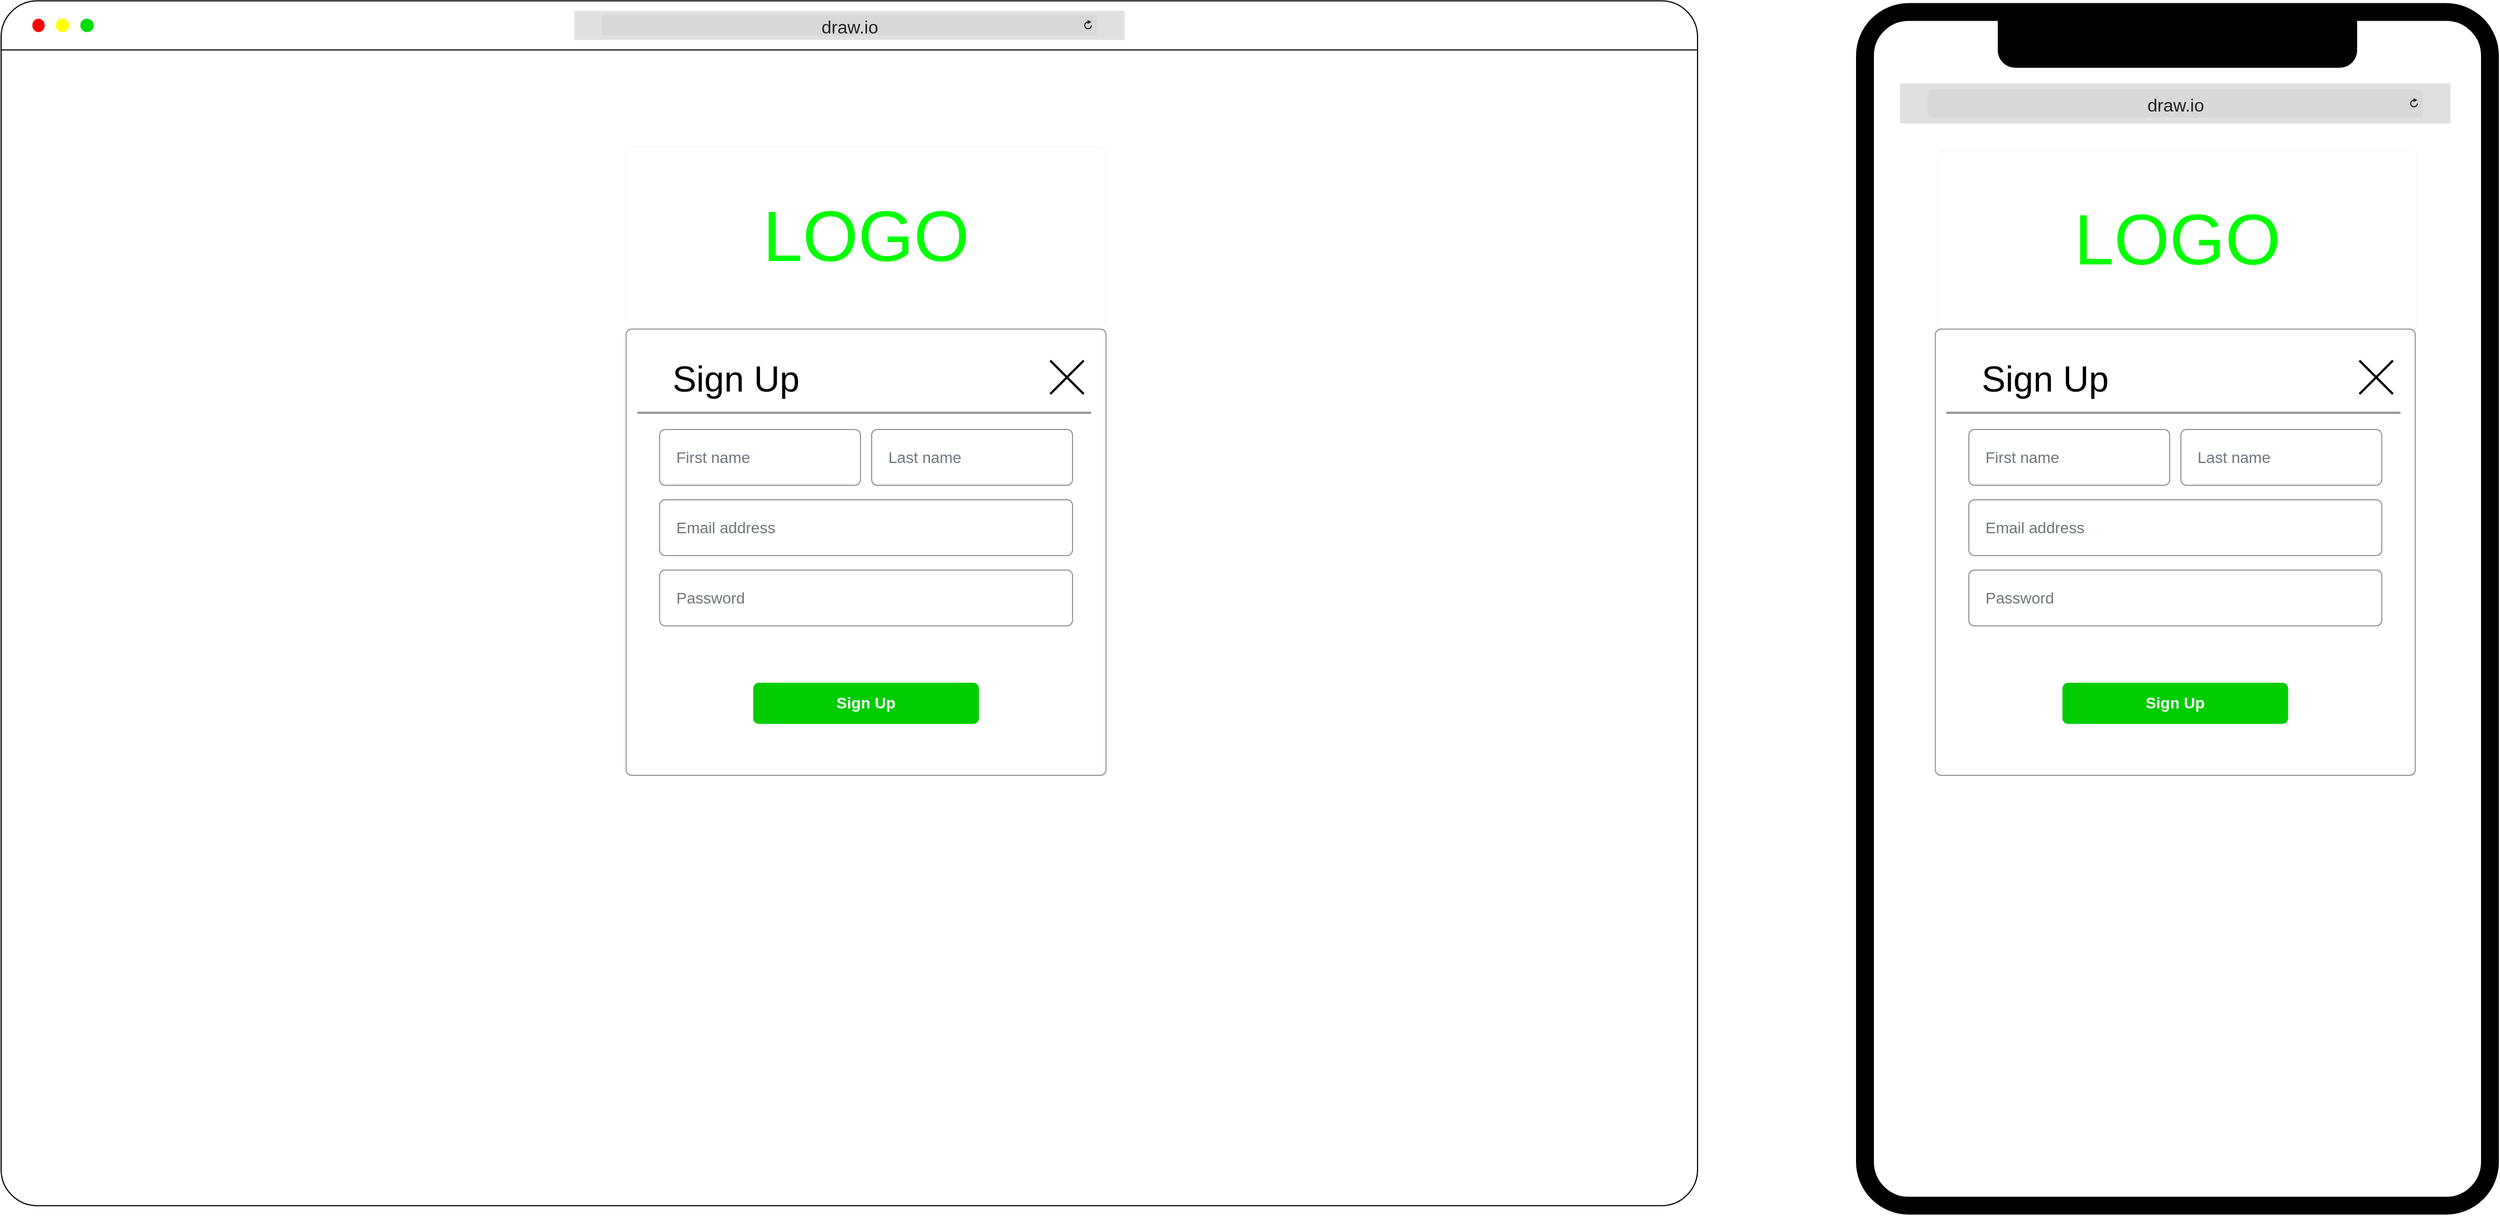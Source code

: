 <mxfile>
    <diagram id="pCfGBcpmatCTVATunNJO" name="ページ1">
        <mxGraphModel dx="3147" dy="1433" grid="1" gridSize="10" guides="1" tooltips="1" connect="1" arrows="1" fold="1" page="1" pageScale="1" pageWidth="827" pageHeight="1169" math="0" shadow="0">
            <root>
                <mxCell id="0"/>
                <mxCell id="1" parent="0"/>
                <mxCell id="41" value="" style="rounded=1;whiteSpace=wrap;html=1;arcSize=3;fontColor=default;" parent="1" vertex="1">
                    <mxGeometry x="-1510" y="48.75" width="1520" height="1080" as="geometry"/>
                </mxCell>
                <mxCell id="42" value="" style="line;strokeWidth=1;html=1;strokeColor=#000000;rounded=1;" parent="1" vertex="1">
                    <mxGeometry x="-1510" y="87.75" width="1520" height="10" as="geometry"/>
                </mxCell>
                <mxCell id="43" value="" style="verticalLabelPosition=bottom;labelBackgroundColor=default;verticalAlign=top;shadow=0;dashed=0;strokeWidth=2;shape=mxgraph.ios7.misc.add;fillColor=#00DD00;strokeColor=none;sketch=0;fontColor=default;html=1;rounded=1;" parent="1" vertex="1">
                    <mxGeometry x="-1439" y="64.75" width="12" height="12" as="geometry"/>
                </mxCell>
                <mxCell id="44" value="" style="html=1;verticalLabelPosition=bottom;labelBackgroundColor=#ffffff;verticalAlign=top;shadow=0;dashed=0;strokeWidth=2;shape=mxgraph.ios7.misc.delete;fillColor=#ff0000;strokeColor=none;sketch=0;rounded=1;" parent="1" vertex="1">
                    <mxGeometry x="-1482" y="64.75" width="11" height="12" as="geometry"/>
                </mxCell>
                <mxCell id="45" value="" style="html=1;verticalLabelPosition=bottom;labelBackgroundColor=#ffffff;verticalAlign=top;shadow=0;dashed=0;strokeWidth=2;shape=mxgraph.ios7.misc.delete;fillColor=#FFFF00;strokeColor=none;sketch=0;rounded=1;" parent="1" vertex="1">
                    <mxGeometry x="-1461" y="64.75" width="12" height="12" as="geometry"/>
                </mxCell>
                <mxCell id="46" value="&lt;font style=&quot;font-size: 16px&quot;&gt;draw.io&lt;/font&gt;" style="html=1;strokeWidth=1;shadow=0;dashed=0;shape=mxgraph.ios7ui.url;fillColor=#e0e0e0;strokeColor=#c0c0c0;buttonText=;strokeColor2=#222222;fontColor=#222222;fontSize=8;spacingTop=2;align=center;rounded=1;" parent="1" vertex="1">
                    <mxGeometry x="-996.56" y="57.75" width="493.13" height="26" as="geometry"/>
                </mxCell>
                <mxCell id="50" value="" style="rounded=1;whiteSpace=wrap;html=1;arcSize=7;fontColor=default;strokeWidth=16;" parent="1" vertex="1">
                    <mxGeometry x="160" y="58.75" width="560" height="1070" as="geometry"/>
                </mxCell>
                <mxCell id="60" value="" style="rounded=1;whiteSpace=wrap;html=1;shadow=0;fontSize=27;fontColor=#FFFFFF;strokeColor=#000000;strokeWidth=2;fillColor=#000000;gradientColor=none;arcSize=27;" parent="1" vertex="1">
                    <mxGeometry x="280" y="53.75" width="320" height="54" as="geometry"/>
                </mxCell>
                <mxCell id="61" value="&lt;font style=&quot;font-size: 16px&quot;&gt;draw.io&lt;/font&gt;" style="html=1;strokeWidth=1;shadow=0;dashed=0;shape=mxgraph.ios7ui.url;fillColor=#e0e0e0;strokeColor=#c0c0c0;buttonText=;strokeColor2=#222222;fontColor=#222222;fontSize=8;spacingTop=2;align=center;rounded=1;" parent="1" vertex="1">
                    <mxGeometry x="191.5" y="122.75" width="493.13" height="36" as="geometry"/>
                </mxCell>
                <mxCell id="80" value="" style="html=1;shadow=0;dashed=0;shape=mxgraph.bootstrap.rrect;rSize=5;fillColor=#FFFFFF;strokeColor=#999999;fontSize=72;fontColor=#00CC00;" parent="1" vertex="1">
                    <mxGeometry x="-950" y="343" width="430" height="400" as="geometry"/>
                </mxCell>
                <mxCell id="81" value="First name" style="html=1;shadow=0;dashed=0;shape=mxgraph.bootstrap.rrect;rSize=5;fillColor=none;strokeColor=#999999;align=left;spacing=15;fontSize=14;fontColor=#6C767D;" parent="80" vertex="1">
                    <mxGeometry width="180" height="50" relative="1" as="geometry">
                        <mxPoint x="30" y="90" as="offset"/>
                    </mxGeometry>
                </mxCell>
                <mxCell id="82" value="Password" style="html=1;shadow=0;dashed=0;shape=mxgraph.bootstrap.rrect;rSize=5;fillColor=none;strokeColor=#999999;align=left;spacing=15;fontSize=14;fontColor=#6C767D;" parent="80" vertex="1">
                    <mxGeometry width="370" height="50" relative="1" as="geometry">
                        <mxPoint x="30" y="216" as="offset"/>
                    </mxGeometry>
                </mxCell>
                <mxCell id="84" value="" style="shape=line;strokeColor=#999999;perimeter=none;resizeWidth=1;fontSize=72;fontColor=#00CC00;strokeWidth=2;sketch=0;" parent="80" vertex="1">
                    <mxGeometry width="406.757" height="10" relative="1" as="geometry">
                        <mxPoint x="10" y="70" as="offset"/>
                    </mxGeometry>
                </mxCell>
                <mxCell id="86" value="Sign Up" style="html=1;shadow=0;dashed=0;shape=mxgraph.bootstrap.rrect;rSize=5;strokeColor=none;strokeWidth=1;fillColor=#00CC00;fontColor=#FFFFFF;whiteSpace=wrap;align=center;verticalAlign=middle;spacingLeft=0;fontStyle=1;fontSize=14;spacing=5;" parent="80" vertex="1">
                    <mxGeometry x="113.882" y="317.002" width="202.228" height="36.905" as="geometry"/>
                </mxCell>
                <mxCell id="87" value="Last name" style="html=1;shadow=0;dashed=0;shape=mxgraph.bootstrap.rrect;rSize=5;fillColor=none;strokeColor=#999999;align=left;spacing=15;fontSize=14;fontColor=#6C767D;" parent="80" vertex="1">
                    <mxGeometry width="180" height="50" relative="1" as="geometry">
                        <mxPoint x="220" y="90" as="offset"/>
                    </mxGeometry>
                </mxCell>
                <mxCell id="88" value="Email address" style="html=1;shadow=0;dashed=0;shape=mxgraph.bootstrap.rrect;rSize=5;fillColor=none;strokeColor=#999999;align=left;spacing=15;fontSize=14;fontColor=#6C767D;" parent="80" vertex="1">
                    <mxGeometry width="370" height="50" relative="1" as="geometry">
                        <mxPoint x="30" y="153" as="offset"/>
                    </mxGeometry>
                </mxCell>
                <mxCell id="92" value="Sign Up" style="html=1;shadow=0;dashed=0;shape=mxgraph.bootstrap.rrect;rSize=5;strokeColor=none;strokeWidth=1;fillColor=none;fontColor=#000000;whiteSpace=wrap;align=center;verticalAlign=middle;spacingLeft=0;fontStyle=0;fontSize=32;spacing=5;sketch=0;" parent="80" vertex="1">
                    <mxGeometry x="23.243" y="21.098" width="151.081" height="48.708" as="geometry"/>
                </mxCell>
                <mxCell id="105" value="" style="shape=umlDestroy;shadow=0;sketch=0;fontSize=32;fontColor=#000000;strokeWidth=2;fillColor=none;" parent="80" vertex="1">
                    <mxGeometry x="380" y="28.156" width="30" height="30" as="geometry"/>
                </mxCell>
                <mxCell id="107" value="LOGO" style="html=1;shadow=0;dashed=0;shape=mxgraph.bootstrap.rrect;rSize=5;strokeColor=#F8F9FA;strokeWidth=1;fillColor=none;fontColor=#00FF00;whiteSpace=wrap;align=center;verticalAlign=middle;spacingLeft=0;fontStyle=0;fontSize=64;spacing=5;sketch=0;" parent="1" vertex="1">
                    <mxGeometry x="-950" y="180" width="430" height="160" as="geometry"/>
                </mxCell>
                <mxCell id="108" value="LOGO" style="html=1;shadow=0;dashed=0;shape=mxgraph.bootstrap.rrect;rSize=5;strokeColor=#F8F9FA;strokeWidth=1;fillColor=none;fontColor=#00FF00;whiteSpace=wrap;align=center;verticalAlign=middle;spacingLeft=0;fontStyle=0;fontSize=64;spacing=5;sketch=0;" parent="1" vertex="1">
                    <mxGeometry x="225.0" y="183" width="430" height="160" as="geometry"/>
                </mxCell>
                <mxCell id="110" value="" style="html=1;shadow=0;dashed=0;shape=mxgraph.bootstrap.rrect;rSize=5;fillColor=#FFFFFF;strokeColor=#999999;fontSize=72;fontColor=#00CC00;" vertex="1" parent="1">
                    <mxGeometry x="223.06" y="343" width="430" height="400" as="geometry"/>
                </mxCell>
                <mxCell id="111" value="First name" style="html=1;shadow=0;dashed=0;shape=mxgraph.bootstrap.rrect;rSize=5;fillColor=none;strokeColor=#999999;align=left;spacing=15;fontSize=14;fontColor=#6C767D;" vertex="1" parent="110">
                    <mxGeometry width="180" height="50" relative="1" as="geometry">
                        <mxPoint x="30" y="90" as="offset"/>
                    </mxGeometry>
                </mxCell>
                <mxCell id="112" value="Password" style="html=1;shadow=0;dashed=0;shape=mxgraph.bootstrap.rrect;rSize=5;fillColor=none;strokeColor=#999999;align=left;spacing=15;fontSize=14;fontColor=#6C767D;" vertex="1" parent="110">
                    <mxGeometry width="370" height="50" relative="1" as="geometry">
                        <mxPoint x="30" y="216" as="offset"/>
                    </mxGeometry>
                </mxCell>
                <mxCell id="113" value="" style="shape=line;strokeColor=#999999;perimeter=none;resizeWidth=1;fontSize=72;fontColor=#00CC00;strokeWidth=2;sketch=0;" vertex="1" parent="110">
                    <mxGeometry width="406.757" height="10" relative="1" as="geometry">
                        <mxPoint x="10" y="70" as="offset"/>
                    </mxGeometry>
                </mxCell>
                <mxCell id="114" value="Sign Up" style="html=1;shadow=0;dashed=0;shape=mxgraph.bootstrap.rrect;rSize=5;strokeColor=none;strokeWidth=1;fillColor=#00CC00;fontColor=#FFFFFF;whiteSpace=wrap;align=center;verticalAlign=middle;spacingLeft=0;fontStyle=1;fontSize=14;spacing=5;" vertex="1" parent="110">
                    <mxGeometry x="113.882" y="317.002" width="202.228" height="36.905" as="geometry"/>
                </mxCell>
                <mxCell id="115" value="Last name" style="html=1;shadow=0;dashed=0;shape=mxgraph.bootstrap.rrect;rSize=5;fillColor=none;strokeColor=#999999;align=left;spacing=15;fontSize=14;fontColor=#6C767D;" vertex="1" parent="110">
                    <mxGeometry width="180" height="50" relative="1" as="geometry">
                        <mxPoint x="220" y="90" as="offset"/>
                    </mxGeometry>
                </mxCell>
                <mxCell id="116" value="Email address" style="html=1;shadow=0;dashed=0;shape=mxgraph.bootstrap.rrect;rSize=5;fillColor=none;strokeColor=#999999;align=left;spacing=15;fontSize=14;fontColor=#6C767D;" vertex="1" parent="110">
                    <mxGeometry width="370" height="50" relative="1" as="geometry">
                        <mxPoint x="30" y="153" as="offset"/>
                    </mxGeometry>
                </mxCell>
                <mxCell id="117" value="Sign Up" style="html=1;shadow=0;dashed=0;shape=mxgraph.bootstrap.rrect;rSize=5;strokeColor=none;strokeWidth=1;fillColor=none;fontColor=#000000;whiteSpace=wrap;align=center;verticalAlign=middle;spacingLeft=0;fontStyle=0;fontSize=32;spacing=5;sketch=0;" vertex="1" parent="110">
                    <mxGeometry x="23.243" y="21.098" width="151.081" height="48.708" as="geometry"/>
                </mxCell>
                <mxCell id="118" value="" style="shape=umlDestroy;shadow=0;sketch=0;fontSize=32;fontColor=#000000;strokeWidth=2;fillColor=none;" vertex="1" parent="110">
                    <mxGeometry x="380" y="28.156" width="30" height="30" as="geometry"/>
                </mxCell>
            </root>
        </mxGraphModel>
    </diagram>
</mxfile>